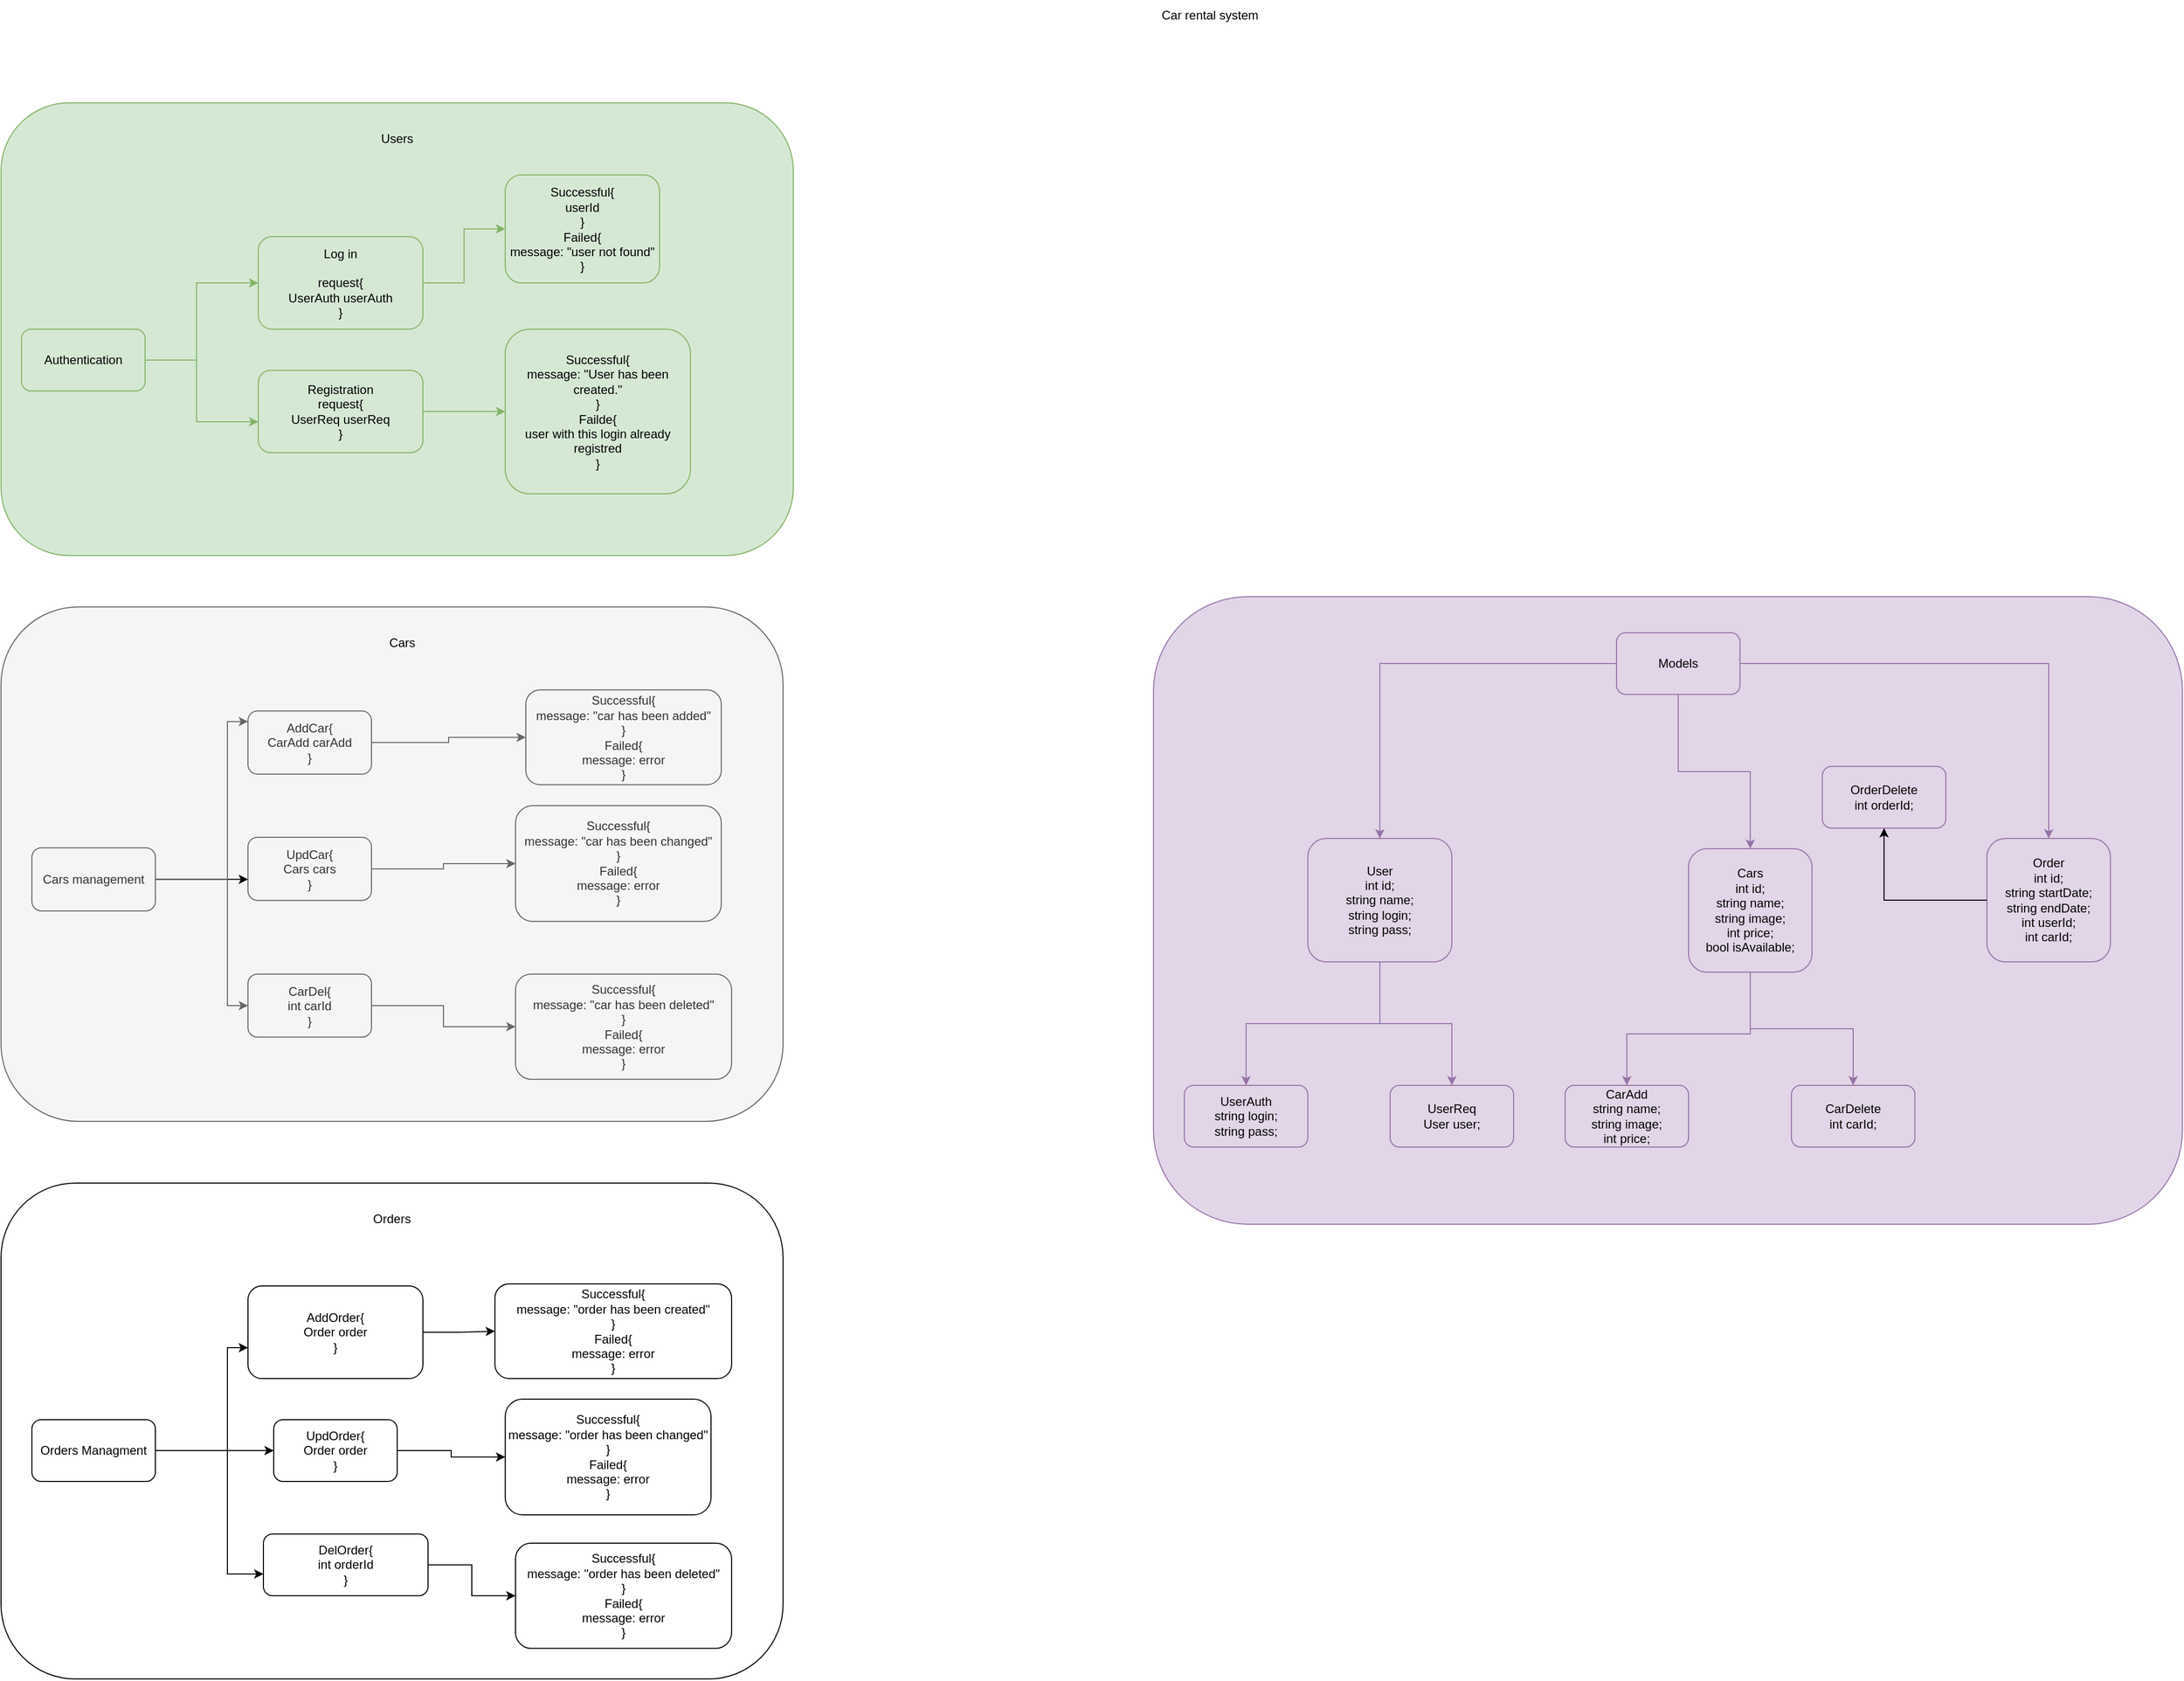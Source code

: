 <mxfile version="22.1.5" type="github">
  <diagram name="Страница — 1" id="gX5QVnBPWUQICoui4-p0">
    <mxGraphModel dx="4200" dy="2228" grid="1" gridSize="10" guides="1" tooltips="1" connect="1" arrows="1" fold="1" page="1" pageScale="1" pageWidth="3000" pageHeight="3000" math="0" shadow="0">
      <root>
        <mxCell id="0" />
        <mxCell id="1" parent="0" />
        <mxCell id="NpU9XMhVVGKhABVKQ77v-6" value="Car rental system" style="text;html=1;strokeColor=none;fillColor=none;align=center;verticalAlign=middle;whiteSpace=wrap;rounded=0;" parent="1" vertex="1">
          <mxGeometry x="1100" y="10" width="210" height="30" as="geometry" />
        </mxCell>
        <mxCell id="h4NKM3wreXdGoletls02-38" value="" style="group" vertex="1" connectable="0" parent="1">
          <mxGeometry x="30" y="600" width="760" height="500" as="geometry" />
        </mxCell>
        <mxCell id="h4NKM3wreXdGoletls02-34" value="" style="rounded=1;whiteSpace=wrap;html=1;fillColor=#f5f5f5;strokeColor=#666666;fontColor=#333333;" vertex="1" parent="h4NKM3wreXdGoletls02-38">
          <mxGeometry width="760" height="500" as="geometry" />
        </mxCell>
        <mxCell id="h4NKM3wreXdGoletls02-45" value="" style="edgeStyle=orthogonalEdgeStyle;rounded=0;orthogonalLoop=1;jettySize=auto;html=1;" edge="1" parent="h4NKM3wreXdGoletls02-38" source="h4NKM3wreXdGoletls02-21" target="h4NKM3wreXdGoletls02-25">
          <mxGeometry relative="1" as="geometry">
            <Array as="points">
              <mxPoint x="220" y="265" />
              <mxPoint x="220" y="265" />
            </Array>
          </mxGeometry>
        </mxCell>
        <mxCell id="h4NKM3wreXdGoletls02-21" value="Cars management" style="rounded=1;whiteSpace=wrap;html=1;fillColor=#f5f5f5;strokeColor=#666666;fontColor=#333333;" vertex="1" parent="h4NKM3wreXdGoletls02-38">
          <mxGeometry x="30" y="234.091" width="120" height="61.364" as="geometry" />
        </mxCell>
        <mxCell id="h4NKM3wreXdGoletls02-23" value="AddCar{&lt;br&gt;CarAdd carAdd&lt;br&gt;}" style="whiteSpace=wrap;html=1;rounded=1;fillColor=#f5f5f5;strokeColor=#666666;fontColor=#333333;" vertex="1" parent="h4NKM3wreXdGoletls02-38">
          <mxGeometry x="240" y="101.136" width="120" height="61.364" as="geometry" />
        </mxCell>
        <mxCell id="h4NKM3wreXdGoletls02-19" value="" style="edgeStyle=orthogonalEdgeStyle;rounded=0;orthogonalLoop=1;jettySize=auto;html=1;fillColor=#f5f5f5;strokeColor=#666666;" edge="1" parent="h4NKM3wreXdGoletls02-38" source="h4NKM3wreXdGoletls02-21" target="h4NKM3wreXdGoletls02-23">
          <mxGeometry relative="1" as="geometry">
            <Array as="points">
              <mxPoint x="220" y="264.773" />
              <mxPoint x="220" y="111.364" />
            </Array>
          </mxGeometry>
        </mxCell>
        <mxCell id="h4NKM3wreXdGoletls02-25" value="UpdCar{&lt;br&gt;Cars cars&lt;br&gt;}" style="whiteSpace=wrap;html=1;rounded=1;fillColor=#f5f5f5;strokeColor=#666666;fontColor=#333333;" vertex="1" parent="h4NKM3wreXdGoletls02-38">
          <mxGeometry x="240" y="223.864" width="120" height="61.364" as="geometry" />
        </mxCell>
        <mxCell id="h4NKM3wreXdGoletls02-22" value="" style="edgeStyle=orthogonalEdgeStyle;rounded=0;orthogonalLoop=1;jettySize=auto;html=1;fillColor=#f5f5f5;strokeColor=#666666;" edge="1" parent="h4NKM3wreXdGoletls02-38" source="h4NKM3wreXdGoletls02-23" target="h4NKM3wreXdGoletls02-26">
          <mxGeometry relative="1" as="geometry" />
        </mxCell>
        <mxCell id="h4NKM3wreXdGoletls02-24" value="" style="edgeStyle=orthogonalEdgeStyle;rounded=0;orthogonalLoop=1;jettySize=auto;html=1;fillColor=#f5f5f5;strokeColor=#666666;" edge="1" parent="h4NKM3wreXdGoletls02-38" source="h4NKM3wreXdGoletls02-25" target="h4NKM3wreXdGoletls02-27">
          <mxGeometry relative="1" as="geometry" />
        </mxCell>
        <mxCell id="h4NKM3wreXdGoletls02-29" value="CarDel{&lt;br&gt;int carId&lt;br&gt;}" style="whiteSpace=wrap;html=1;rounded=1;fillColor=#f5f5f5;strokeColor=#666666;fontColor=#333333;" vertex="1" parent="h4NKM3wreXdGoletls02-38">
          <mxGeometry x="240" y="356.818" width="120" height="61.364" as="geometry" />
        </mxCell>
        <mxCell id="h4NKM3wreXdGoletls02-20" value="" style="edgeStyle=orthogonalEdgeStyle;rounded=0;orthogonalLoop=1;jettySize=auto;html=1;fillColor=#f5f5f5;strokeColor=#666666;" edge="1" parent="h4NKM3wreXdGoletls02-38" source="h4NKM3wreXdGoletls02-21" target="h4NKM3wreXdGoletls02-29">
          <mxGeometry relative="1" as="geometry">
            <Array as="points">
              <mxPoint x="220" y="264.773" />
              <mxPoint x="220" y="387.5" />
            </Array>
          </mxGeometry>
        </mxCell>
        <mxCell id="h4NKM3wreXdGoletls02-30" value="Successful{&lt;br style=&quot;border-color: var(--border-color);&quot;&gt;message: &quot;car has been deleted&quot;&lt;br style=&quot;border-color: var(--border-color);&quot;&gt;}&lt;br style=&quot;border-color: var(--border-color);&quot;&gt;Failed{&lt;br style=&quot;border-color: var(--border-color);&quot;&gt;message: error&lt;br style=&quot;border-color: var(--border-color);&quot;&gt;}" style="whiteSpace=wrap;html=1;rounded=1;fillColor=#f5f5f5;strokeColor=#666666;fontColor=#333333;" vertex="1" parent="h4NKM3wreXdGoletls02-38">
          <mxGeometry x="500" y="356.818" width="210" height="102.273" as="geometry" />
        </mxCell>
        <mxCell id="h4NKM3wreXdGoletls02-28" value="" style="edgeStyle=orthogonalEdgeStyle;rounded=0;orthogonalLoop=1;jettySize=auto;html=1;fillColor=#f5f5f5;strokeColor=#666666;" edge="1" parent="h4NKM3wreXdGoletls02-38" source="h4NKM3wreXdGoletls02-29" target="h4NKM3wreXdGoletls02-30">
          <mxGeometry relative="1" as="geometry" />
        </mxCell>
        <mxCell id="h4NKM3wreXdGoletls02-27" value="Successful{&lt;br&gt;message: &quot;car has been changed&quot;&lt;br&gt;}&lt;br&gt;Failed{&lt;br&gt;message: error&lt;br&gt;}" style="whiteSpace=wrap;html=1;rounded=1;fillColor=#f5f5f5;strokeColor=#666666;fontColor=#333333;" vertex="1" parent="h4NKM3wreXdGoletls02-38">
          <mxGeometry x="500" y="193.182" width="200" height="112.5" as="geometry" />
        </mxCell>
        <mxCell id="h4NKM3wreXdGoletls02-26" value="Successful{&lt;br&gt;message: &quot;car has been added&quot;&lt;br&gt;}&lt;br&gt;Failed{&lt;br&gt;message: error&lt;br&gt;}" style="whiteSpace=wrap;html=1;rounded=1;fillColor=#f5f5f5;strokeColor=#666666;fontColor=#333333;" vertex="1" parent="h4NKM3wreXdGoletls02-38">
          <mxGeometry x="510" y="80.682" width="190" height="92.045" as="geometry" />
        </mxCell>
        <mxCell id="h4NKM3wreXdGoletls02-37" value="Cars" style="text;html=1;strokeColor=none;fillColor=none;align=center;verticalAlign=middle;whiteSpace=wrap;rounded=0;" vertex="1" parent="h4NKM3wreXdGoletls02-38">
          <mxGeometry x="360" y="20" width="60" height="30" as="geometry" />
        </mxCell>
        <mxCell id="h4NKM3wreXdGoletls02-41" value="" style="group" vertex="1" connectable="0" parent="1">
          <mxGeometry x="30" y="110" width="770" height="440" as="geometry" />
        </mxCell>
        <mxCell id="h4NKM3wreXdGoletls02-39" value="" style="rounded=1;whiteSpace=wrap;html=1;fillColor=#d5e8d4;strokeColor=#82b366;" vertex="1" parent="h4NKM3wreXdGoletls02-41">
          <mxGeometry width="770" height="440" as="geometry" />
        </mxCell>
        <mxCell id="NpU9XMhVVGKhABVKQ77v-34" value="" style="edgeStyle=orthogonalEdgeStyle;rounded=0;orthogonalLoop=1;jettySize=auto;html=1;fillColor=#d5e8d4;strokeColor=#82b366;" parent="h4NKM3wreXdGoletls02-41" target="NpU9XMhVVGKhABVKQ77v-33" edge="1">
          <mxGeometry relative="1" as="geometry">
            <mxPoint x="110.0" y="250.037" as="sourcePoint" />
            <Array as="points">
              <mxPoint x="190" y="250" />
              <mxPoint x="190" y="310" />
            </Array>
          </mxGeometry>
        </mxCell>
        <mxCell id="NpU9XMhVVGKhABVKQ77v-5" value="Authentication" style="rounded=1;whiteSpace=wrap;html=1;fillColor=#d5e8d4;strokeColor=#82b366;" parent="h4NKM3wreXdGoletls02-41" vertex="1">
          <mxGeometry x="20" y="220" width="120" height="60" as="geometry" />
        </mxCell>
        <mxCell id="NpU9XMhVVGKhABVKQ77v-7" value="Log in&lt;br&gt;&lt;br&gt;request{&lt;br&gt;UserAuth userAuth&lt;br&gt;}" style="whiteSpace=wrap;html=1;rounded=1;fillColor=#d5e8d4;strokeColor=#82b366;" parent="h4NKM3wreXdGoletls02-41" vertex="1">
          <mxGeometry x="250" y="130" width="160" height="90" as="geometry" />
        </mxCell>
        <mxCell id="NpU9XMhVVGKhABVKQ77v-31" value="" style="edgeStyle=orthogonalEdgeStyle;rounded=0;orthogonalLoop=1;jettySize=auto;html=1;fillColor=#d5e8d4;strokeColor=#82b366;" parent="h4NKM3wreXdGoletls02-41" source="NpU9XMhVVGKhABVKQ77v-5" target="NpU9XMhVVGKhABVKQ77v-7" edge="1">
          <mxGeometry relative="1" as="geometry">
            <Array as="points">
              <mxPoint x="190" y="250" />
              <mxPoint x="190" y="175" />
            </Array>
          </mxGeometry>
        </mxCell>
        <mxCell id="NpU9XMhVVGKhABVKQ77v-29" value="Successful{&lt;br&gt;userId&lt;br&gt;}&lt;br&gt;Failed{&lt;br&gt;message: &quot;user not found&lt;span style=&quot;background-color: initial;&quot;&gt;&quot;&lt;br&gt;&lt;/span&gt;}" style="whiteSpace=wrap;html=1;rounded=1;fillColor=#d5e8d4;strokeColor=#82b366;" parent="h4NKM3wreXdGoletls02-41" vertex="1">
          <mxGeometry x="490" y="70" width="150" height="105" as="geometry" />
        </mxCell>
        <mxCell id="NpU9XMhVVGKhABVKQ77v-30" value="" style="edgeStyle=orthogonalEdgeStyle;rounded=0;orthogonalLoop=1;jettySize=auto;html=1;fillColor=#d5e8d4;strokeColor=#82b366;" parent="h4NKM3wreXdGoletls02-41" source="NpU9XMhVVGKhABVKQ77v-7" target="NpU9XMhVVGKhABVKQ77v-29" edge="1">
          <mxGeometry relative="1" as="geometry" />
        </mxCell>
        <mxCell id="NpU9XMhVVGKhABVKQ77v-33" value="Registration&lt;br&gt;request{&lt;br&gt;UserReq userReq&lt;br&gt;}" style="whiteSpace=wrap;html=1;rounded=1;fillColor=#d5e8d4;strokeColor=#82b366;" parent="h4NKM3wreXdGoletls02-41" vertex="1">
          <mxGeometry x="250" y="260" width="160" height="80" as="geometry" />
        </mxCell>
        <mxCell id="NpU9XMhVVGKhABVKQ77v-36" value="Successful{&lt;br&gt;message: &quot;User has been created.&lt;span style=&quot;background-color: initial;&quot;&gt;&quot;&lt;/span&gt;&lt;br&gt;}&lt;br&gt;Failde{&lt;br&gt;user with this login already registred&lt;br&gt;}" style="whiteSpace=wrap;html=1;rounded=1;fillColor=#d5e8d4;strokeColor=#82b366;" parent="h4NKM3wreXdGoletls02-41" vertex="1">
          <mxGeometry x="490" y="220" width="180" height="160" as="geometry" />
        </mxCell>
        <mxCell id="NpU9XMhVVGKhABVKQ77v-37" value="" style="edgeStyle=orthogonalEdgeStyle;rounded=0;orthogonalLoop=1;jettySize=auto;html=1;fillColor=#d5e8d4;strokeColor=#82b366;" parent="h4NKM3wreXdGoletls02-41" source="NpU9XMhVVGKhABVKQ77v-33" target="NpU9XMhVVGKhABVKQ77v-36" edge="1">
          <mxGeometry relative="1" as="geometry" />
        </mxCell>
        <mxCell id="h4NKM3wreXdGoletls02-40" value="Users" style="text;html=1;strokeColor=none;fillColor=none;align=center;verticalAlign=middle;whiteSpace=wrap;rounded=0;" vertex="1" parent="h4NKM3wreXdGoletls02-41">
          <mxGeometry x="355" y="20" width="60" height="30" as="geometry" />
        </mxCell>
        <mxCell id="h4NKM3wreXdGoletls02-43" value="" style="group" vertex="1" connectable="0" parent="1">
          <mxGeometry x="1150" y="590" width="1000" height="610" as="geometry" />
        </mxCell>
        <mxCell id="h4NKM3wreXdGoletls02-42" value="" style="rounded=1;whiteSpace=wrap;html=1;fillColor=#e1d5e7;strokeColor=#9673a6;" vertex="1" parent="h4NKM3wreXdGoletls02-43">
          <mxGeometry width="1000" height="610" as="geometry" />
        </mxCell>
        <mxCell id="NpU9XMhVVGKhABVKQ77v-10" value="Models" style="rounded=1;whiteSpace=wrap;html=1;fillColor=#e1d5e7;strokeColor=#9673a6;" parent="h4NKM3wreXdGoletls02-43" vertex="1">
          <mxGeometry x="450" y="35" width="120" height="60" as="geometry" />
        </mxCell>
        <mxCell id="NpU9XMhVVGKhABVKQ77v-11" value="User&lt;br&gt;int id;&lt;br&gt;string name;&lt;br&gt;string login;&lt;br&gt;string pass;&lt;br&gt;" style="whiteSpace=wrap;html=1;rounded=1;fillColor=#e1d5e7;strokeColor=#9673a6;" parent="h4NKM3wreXdGoletls02-43" vertex="1">
          <mxGeometry x="150" y="235" width="140" height="120" as="geometry" />
        </mxCell>
        <mxCell id="NpU9XMhVVGKhABVKQ77v-12" value="" style="edgeStyle=orthogonalEdgeStyle;rounded=0;orthogonalLoop=1;jettySize=auto;html=1;fillColor=#e1d5e7;strokeColor=#9673a6;" parent="h4NKM3wreXdGoletls02-43" source="NpU9XMhVVGKhABVKQ77v-10" target="NpU9XMhVVGKhABVKQ77v-11" edge="1">
          <mxGeometry relative="1" as="geometry" />
        </mxCell>
        <mxCell id="NpU9XMhVVGKhABVKQ77v-13" value="Cars&lt;br&gt;int id;&lt;br&gt;string name;&lt;br&gt;string image;&lt;br&gt;int price;&lt;br&gt;bool isAvailable;" style="whiteSpace=wrap;html=1;rounded=1;fillColor=#e1d5e7;strokeColor=#9673a6;" parent="h4NKM3wreXdGoletls02-43" vertex="1">
          <mxGeometry x="520" y="245" width="120" height="120" as="geometry" />
        </mxCell>
        <mxCell id="NpU9XMhVVGKhABVKQ77v-14" value="" style="edgeStyle=orthogonalEdgeStyle;rounded=0;orthogonalLoop=1;jettySize=auto;html=1;fillColor=#e1d5e7;strokeColor=#9673a6;" parent="h4NKM3wreXdGoletls02-43" source="NpU9XMhVVGKhABVKQ77v-10" target="NpU9XMhVVGKhABVKQ77v-13" edge="1">
          <mxGeometry relative="1" as="geometry" />
        </mxCell>
        <mxCell id="NpU9XMhVVGKhABVKQ77v-15" value="Order&lt;br&gt;int id;&lt;br&gt;string startDate;&lt;br&gt;string endDate;&lt;br&gt;int userId;&lt;br&gt;int carId;" style="whiteSpace=wrap;html=1;rounded=1;fillColor=#e1d5e7;strokeColor=#9673a6;" parent="h4NKM3wreXdGoletls02-43" vertex="1">
          <mxGeometry x="810" y="235" width="120" height="120" as="geometry" />
        </mxCell>
        <mxCell id="NpU9XMhVVGKhABVKQ77v-16" value="" style="edgeStyle=orthogonalEdgeStyle;rounded=0;orthogonalLoop=1;jettySize=auto;html=1;fillColor=#e1d5e7;strokeColor=#9673a6;" parent="h4NKM3wreXdGoletls02-43" source="NpU9XMhVVGKhABVKQ77v-10" target="NpU9XMhVVGKhABVKQ77v-15" edge="1">
          <mxGeometry relative="1" as="geometry" />
        </mxCell>
        <mxCell id="NpU9XMhVVGKhABVKQ77v-19" value="UserAuth&lt;br&gt;string login;&lt;br&gt;string pass;" style="whiteSpace=wrap;html=1;rounded=1;fillColor=#e1d5e7;strokeColor=#9673a6;" parent="h4NKM3wreXdGoletls02-43" vertex="1">
          <mxGeometry x="30" y="475" width="120" height="60" as="geometry" />
        </mxCell>
        <mxCell id="NpU9XMhVVGKhABVKQ77v-20" value="" style="edgeStyle=orthogonalEdgeStyle;rounded=0;orthogonalLoop=1;jettySize=auto;html=1;fillColor=#e1d5e7;strokeColor=#9673a6;" parent="h4NKM3wreXdGoletls02-43" source="NpU9XMhVVGKhABVKQ77v-11" target="NpU9XMhVVGKhABVKQ77v-19" edge="1">
          <mxGeometry relative="1" as="geometry" />
        </mxCell>
        <mxCell id="NpU9XMhVVGKhABVKQ77v-21" value="CarAdd&lt;br&gt;string name;&lt;br&gt;string image;&lt;br&gt;int price;" style="whiteSpace=wrap;html=1;rounded=1;fillColor=#e1d5e7;strokeColor=#9673a6;" parent="h4NKM3wreXdGoletls02-43" vertex="1">
          <mxGeometry x="400" y="475" width="120" height="60" as="geometry" />
        </mxCell>
        <mxCell id="NpU9XMhVVGKhABVKQ77v-22" value="" style="edgeStyle=orthogonalEdgeStyle;rounded=0;orthogonalLoop=1;jettySize=auto;html=1;fillColor=#e1d5e7;strokeColor=#9673a6;" parent="h4NKM3wreXdGoletls02-43" source="NpU9XMhVVGKhABVKQ77v-13" target="NpU9XMhVVGKhABVKQ77v-21" edge="1">
          <mxGeometry relative="1" as="geometry">
            <Array as="points">
              <mxPoint x="580" y="425" />
              <mxPoint x="460" y="425" />
            </Array>
          </mxGeometry>
        </mxCell>
        <mxCell id="NpU9XMhVVGKhABVKQ77v-25" value="UserReq&lt;br&gt;User user;" style="whiteSpace=wrap;html=1;rounded=1;fillColor=#e1d5e7;strokeColor=#9673a6;" parent="h4NKM3wreXdGoletls02-43" vertex="1">
          <mxGeometry x="230" y="475" width="120" height="60" as="geometry" />
        </mxCell>
        <mxCell id="NpU9XMhVVGKhABVKQ77v-26" value="" style="edgeStyle=orthogonalEdgeStyle;rounded=0;orthogonalLoop=1;jettySize=auto;html=1;fillColor=#e1d5e7;strokeColor=#9673a6;" parent="h4NKM3wreXdGoletls02-43" source="NpU9XMhVVGKhABVKQ77v-11" target="NpU9XMhVVGKhABVKQ77v-25" edge="1">
          <mxGeometry relative="1" as="geometry" />
        </mxCell>
        <mxCell id="h4NKM3wreXdGoletls02-10" value="CarDelete&lt;br&gt;int carId;" style="whiteSpace=wrap;html=1;rounded=1;fillColor=#e1d5e7;strokeColor=#9673a6;" vertex="1" parent="h4NKM3wreXdGoletls02-43">
          <mxGeometry x="620" y="475" width="120" height="60" as="geometry" />
        </mxCell>
        <mxCell id="h4NKM3wreXdGoletls02-11" value="" style="edgeStyle=orthogonalEdgeStyle;rounded=0;orthogonalLoop=1;jettySize=auto;html=1;fillColor=#e1d5e7;strokeColor=#9673a6;" edge="1" parent="h4NKM3wreXdGoletls02-43" source="NpU9XMhVVGKhABVKQ77v-13" target="h4NKM3wreXdGoletls02-10">
          <mxGeometry relative="1" as="geometry" />
        </mxCell>
        <mxCell id="h4NKM3wreXdGoletls02-51" value="OrderDelete&lt;br&gt;int orderId;" style="whiteSpace=wrap;html=1;fillColor=#e1d5e7;strokeColor=#9673a6;rounded=1;" vertex="1" parent="1">
          <mxGeometry x="1800" y="755" width="120" height="60" as="geometry" />
        </mxCell>
        <mxCell id="h4NKM3wreXdGoletls02-52" value="" style="edgeStyle=orthogonalEdgeStyle;rounded=0;orthogonalLoop=1;jettySize=auto;html=1;" edge="1" parent="1" source="NpU9XMhVVGKhABVKQ77v-15" target="h4NKM3wreXdGoletls02-51">
          <mxGeometry relative="1" as="geometry" />
        </mxCell>
        <mxCell id="h4NKM3wreXdGoletls02-113" value="" style="group" vertex="1" connectable="0" parent="1">
          <mxGeometry x="30" y="1160" width="760" height="482.05" as="geometry" />
        </mxCell>
        <mxCell id="h4NKM3wreXdGoletls02-111" value="" style="rounded=1;whiteSpace=wrap;html=1;" vertex="1" parent="h4NKM3wreXdGoletls02-113">
          <mxGeometry width="760" height="482.05" as="geometry" />
        </mxCell>
        <mxCell id="h4NKM3wreXdGoletls02-48" value="Orders Managment" style="rounded=1;whiteSpace=wrap;html=1;" vertex="1" parent="h4NKM3wreXdGoletls02-113">
          <mxGeometry x="30" y="230" width="120" height="60" as="geometry" />
        </mxCell>
        <mxCell id="h4NKM3wreXdGoletls02-49" value="AddOrder{&lt;br&gt;Order order&lt;br&gt;}" style="whiteSpace=wrap;html=1;rounded=1;" vertex="1" parent="h4NKM3wreXdGoletls02-113">
          <mxGeometry x="240" y="100" width="170" height="90" as="geometry" />
        </mxCell>
        <mxCell id="h4NKM3wreXdGoletls02-50" value="" style="edgeStyle=orthogonalEdgeStyle;rounded=0;orthogonalLoop=1;jettySize=auto;html=1;" edge="1" parent="h4NKM3wreXdGoletls02-113" source="h4NKM3wreXdGoletls02-48" target="h4NKM3wreXdGoletls02-49">
          <mxGeometry relative="1" as="geometry">
            <Array as="points">
              <mxPoint x="220" y="260" />
              <mxPoint x="220" y="160" />
            </Array>
          </mxGeometry>
        </mxCell>
        <mxCell id="h4NKM3wreXdGoletls02-69" value="Successful{&lt;br&gt;message: &quot;order has been created&quot;&lt;br&gt;}&lt;br&gt;Failed{&lt;br&gt;message: error&lt;br&gt;}" style="whiteSpace=wrap;html=1;rounded=1;" vertex="1" parent="h4NKM3wreXdGoletls02-113">
          <mxGeometry x="480" y="97.95" width="230" height="92.05" as="geometry" />
        </mxCell>
        <mxCell id="h4NKM3wreXdGoletls02-70" value="" style="edgeStyle=orthogonalEdgeStyle;rounded=0;orthogonalLoop=1;jettySize=auto;html=1;" edge="1" parent="h4NKM3wreXdGoletls02-113" source="h4NKM3wreXdGoletls02-49" target="h4NKM3wreXdGoletls02-69">
          <mxGeometry relative="1" as="geometry" />
        </mxCell>
        <mxCell id="h4NKM3wreXdGoletls02-71" value="DelOrder{&lt;br&gt;int orderId&lt;br&gt;}" style="whiteSpace=wrap;html=1;rounded=1;" vertex="1" parent="h4NKM3wreXdGoletls02-113">
          <mxGeometry x="255" y="341.13" width="160" height="60" as="geometry" />
        </mxCell>
        <mxCell id="h4NKM3wreXdGoletls02-72" value="" style="edgeStyle=orthogonalEdgeStyle;rounded=0;orthogonalLoop=1;jettySize=auto;html=1;" edge="1" parent="h4NKM3wreXdGoletls02-113" source="h4NKM3wreXdGoletls02-48" target="h4NKM3wreXdGoletls02-71">
          <mxGeometry relative="1" as="geometry">
            <Array as="points">
              <mxPoint x="220" y="260" />
              <mxPoint x="220" y="380" />
            </Array>
          </mxGeometry>
        </mxCell>
        <mxCell id="h4NKM3wreXdGoletls02-89" value="Successful{&lt;br style=&quot;border-color: var(--border-color);&quot;&gt;message: &quot;order has been deleted&quot;&lt;br style=&quot;border-color: var(--border-color);&quot;&gt;}&lt;br style=&quot;border-color: var(--border-color);&quot;&gt;Failed{&lt;br style=&quot;border-color: var(--border-color);&quot;&gt;message: error&lt;br style=&quot;border-color: var(--border-color);&quot;&gt;}" style="whiteSpace=wrap;html=1;rounded=1;" vertex="1" parent="h4NKM3wreXdGoletls02-113">
          <mxGeometry x="500" y="349.998" width="210" height="102.273" as="geometry" />
        </mxCell>
        <mxCell id="h4NKM3wreXdGoletls02-90" value="" style="edgeStyle=orthogonalEdgeStyle;rounded=0;orthogonalLoop=1;jettySize=auto;html=1;" edge="1" parent="h4NKM3wreXdGoletls02-113" source="h4NKM3wreXdGoletls02-71" target="h4NKM3wreXdGoletls02-89">
          <mxGeometry relative="1" as="geometry" />
        </mxCell>
        <mxCell id="h4NKM3wreXdGoletls02-91" value="UpdOrder{&lt;br&gt;Order order&lt;br&gt;}" style="whiteSpace=wrap;html=1;rounded=1;" vertex="1" parent="h4NKM3wreXdGoletls02-113">
          <mxGeometry x="265" y="230" width="120" height="60" as="geometry" />
        </mxCell>
        <mxCell id="h4NKM3wreXdGoletls02-92" value="" style="edgeStyle=orthogonalEdgeStyle;rounded=0;orthogonalLoop=1;jettySize=auto;html=1;" edge="1" parent="h4NKM3wreXdGoletls02-113" source="h4NKM3wreXdGoletls02-48" target="h4NKM3wreXdGoletls02-91">
          <mxGeometry relative="1" as="geometry" />
        </mxCell>
        <mxCell id="h4NKM3wreXdGoletls02-109" value="Successful{&lt;br&gt;message: &quot;order has been changed&quot;&lt;br&gt;}&lt;br&gt;Failed{&lt;br&gt;message: error&lt;br&gt;}" style="whiteSpace=wrap;html=1;rounded=1;" vertex="1" parent="h4NKM3wreXdGoletls02-113">
          <mxGeometry x="490" y="210.002" width="200" height="112.5" as="geometry" />
        </mxCell>
        <mxCell id="h4NKM3wreXdGoletls02-110" value="" style="edgeStyle=orthogonalEdgeStyle;rounded=0;orthogonalLoop=1;jettySize=auto;html=1;" edge="1" parent="h4NKM3wreXdGoletls02-113" source="h4NKM3wreXdGoletls02-91" target="h4NKM3wreXdGoletls02-109">
          <mxGeometry relative="1" as="geometry" />
        </mxCell>
        <mxCell id="h4NKM3wreXdGoletls02-112" value="Orders" style="text;html=1;align=center;verticalAlign=middle;whiteSpace=wrap;rounded=0;" vertex="1" parent="h4NKM3wreXdGoletls02-113">
          <mxGeometry x="350" y="20" width="60" height="30" as="geometry" />
        </mxCell>
      </root>
    </mxGraphModel>
  </diagram>
</mxfile>
